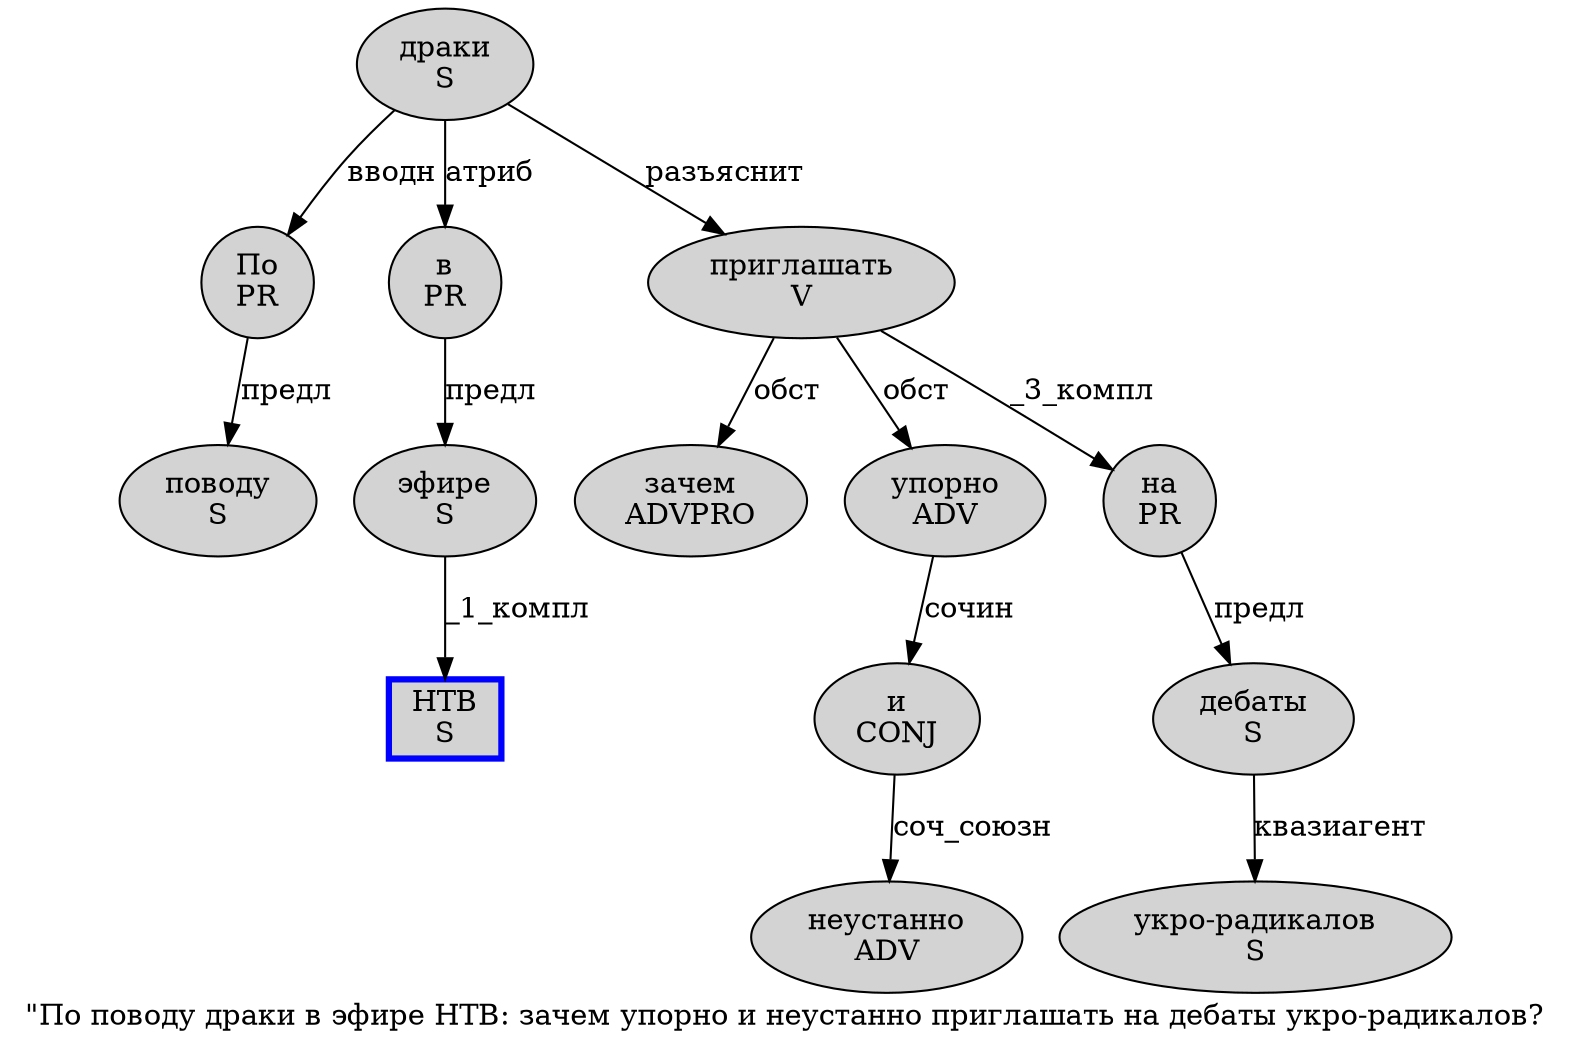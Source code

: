 digraph SENTENCE_1056 {
	graph [label="\"По поводу драки в эфире НТВ: зачем упорно и неустанно приглашать на дебаты укро-радикалов?"]
	node [style=filled]
		1 [label="По
PR" color="" fillcolor=lightgray penwidth=1 shape=ellipse]
		2 [label="поводу
S" color="" fillcolor=lightgray penwidth=1 shape=ellipse]
		3 [label="драки
S" color="" fillcolor=lightgray penwidth=1 shape=ellipse]
		4 [label="в
PR" color="" fillcolor=lightgray penwidth=1 shape=ellipse]
		5 [label="эфире
S" color="" fillcolor=lightgray penwidth=1 shape=ellipse]
		6 [label="НТВ
S" color=blue fillcolor=lightgray penwidth=3 shape=box]
		8 [label="зачем
ADVPRO" color="" fillcolor=lightgray penwidth=1 shape=ellipse]
		9 [label="упорно
ADV" color="" fillcolor=lightgray penwidth=1 shape=ellipse]
		10 [label="и
CONJ" color="" fillcolor=lightgray penwidth=1 shape=ellipse]
		11 [label="неустанно
ADV" color="" fillcolor=lightgray penwidth=1 shape=ellipse]
		12 [label="приглашать
V" color="" fillcolor=lightgray penwidth=1 shape=ellipse]
		13 [label="на
PR" color="" fillcolor=lightgray penwidth=1 shape=ellipse]
		14 [label="дебаты
S" color="" fillcolor=lightgray penwidth=1 shape=ellipse]
		15 [label="укро-радикалов
S" color="" fillcolor=lightgray penwidth=1 shape=ellipse]
			1 -> 2 [label="предл"]
			10 -> 11 [label="соч_союзн"]
			4 -> 5 [label="предл"]
			9 -> 10 [label="сочин"]
			3 -> 1 [label="вводн"]
			3 -> 4 [label="атриб"]
			3 -> 12 [label="разъяснит"]
			12 -> 8 [label="обст"]
			12 -> 9 [label="обст"]
			12 -> 13 [label="_3_компл"]
			14 -> 15 [label="квазиагент"]
			5 -> 6 [label="_1_компл"]
			13 -> 14 [label="предл"]
}